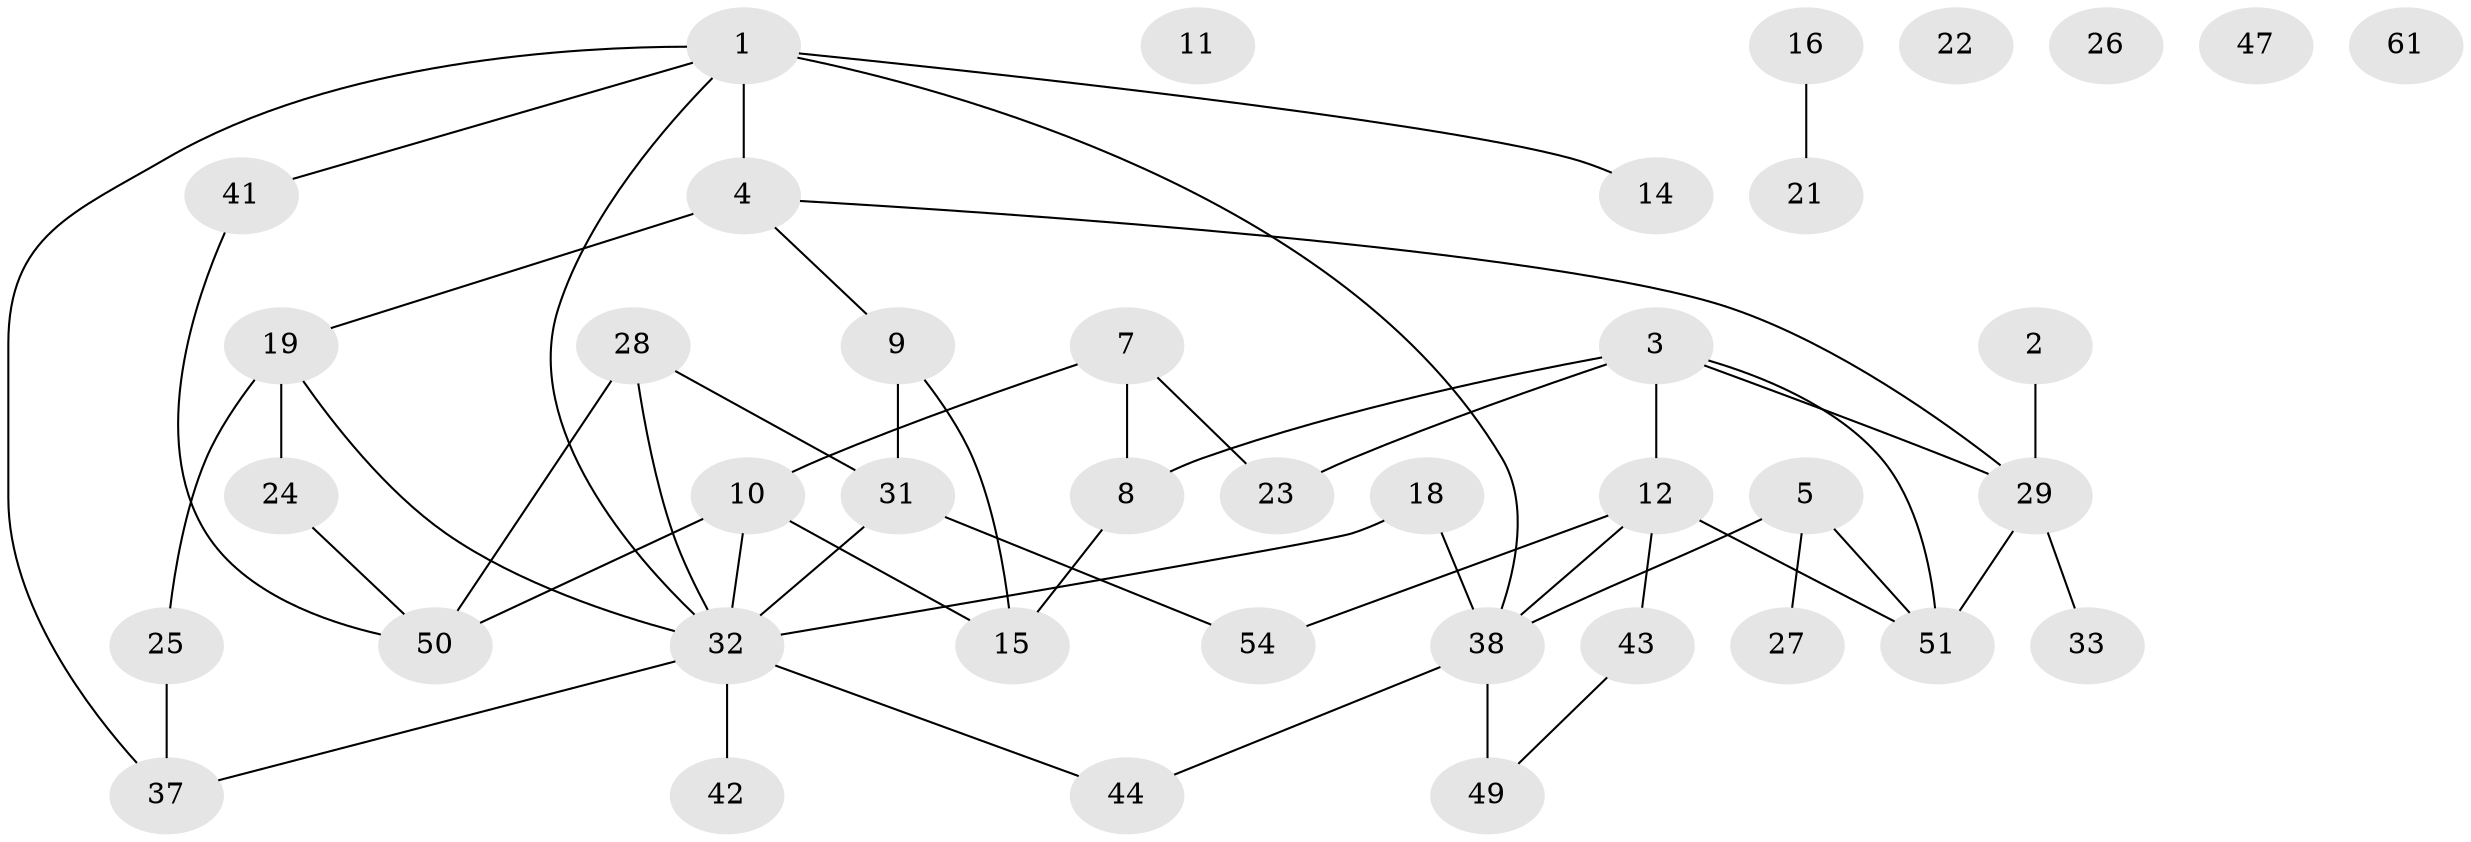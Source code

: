 // Generated by graph-tools (version 1.1) at 2025/23/03/03/25 07:23:26]
// undirected, 40 vertices, 53 edges
graph export_dot {
graph [start="1"]
  node [color=gray90,style=filled];
  1 [super="+57"];
  2;
  3 [super="+34"];
  4 [super="+6"];
  5 [super="+17"];
  7 [super="+13"];
  8;
  9 [super="+40"];
  10 [super="+30"];
  11 [super="+20"];
  12 [super="+39"];
  14;
  15 [super="+53"];
  16;
  18;
  19 [super="+48"];
  21;
  22;
  23;
  24 [super="+46"];
  25 [super="+45"];
  26;
  27;
  28;
  29 [super="+35"];
  31 [super="+59"];
  32 [super="+36"];
  33;
  37;
  38 [super="+56"];
  41;
  42;
  43 [super="+58"];
  44;
  47;
  49 [super="+55"];
  50 [super="+52"];
  51 [super="+60"];
  54;
  61;
  1 -- 32;
  1 -- 37;
  1 -- 38;
  1 -- 41;
  1 -- 4 [weight=2];
  1 -- 14;
  2 -- 29;
  3 -- 12;
  3 -- 51;
  3 -- 8;
  3 -- 29;
  3 -- 23;
  4 -- 19;
  4 -- 29;
  4 -- 9;
  5 -- 27;
  5 -- 51;
  5 -- 38;
  7 -- 8;
  7 -- 10;
  7 -- 23;
  8 -- 15;
  9 -- 31;
  9 -- 15;
  10 -- 15;
  10 -- 50;
  10 -- 32;
  12 -- 43;
  12 -- 54;
  12 -- 38;
  12 -- 51;
  16 -- 21;
  18 -- 32;
  18 -- 38;
  19 -- 24 [weight=2];
  19 -- 25;
  19 -- 32;
  24 -- 50;
  25 -- 37;
  28 -- 31;
  28 -- 50;
  28 -- 32;
  29 -- 51;
  29 -- 33;
  31 -- 54;
  31 -- 32;
  32 -- 37;
  32 -- 42;
  32 -- 44;
  38 -- 49 [weight=4];
  38 -- 44;
  41 -- 50;
  43 -- 49 [weight=2];
}
